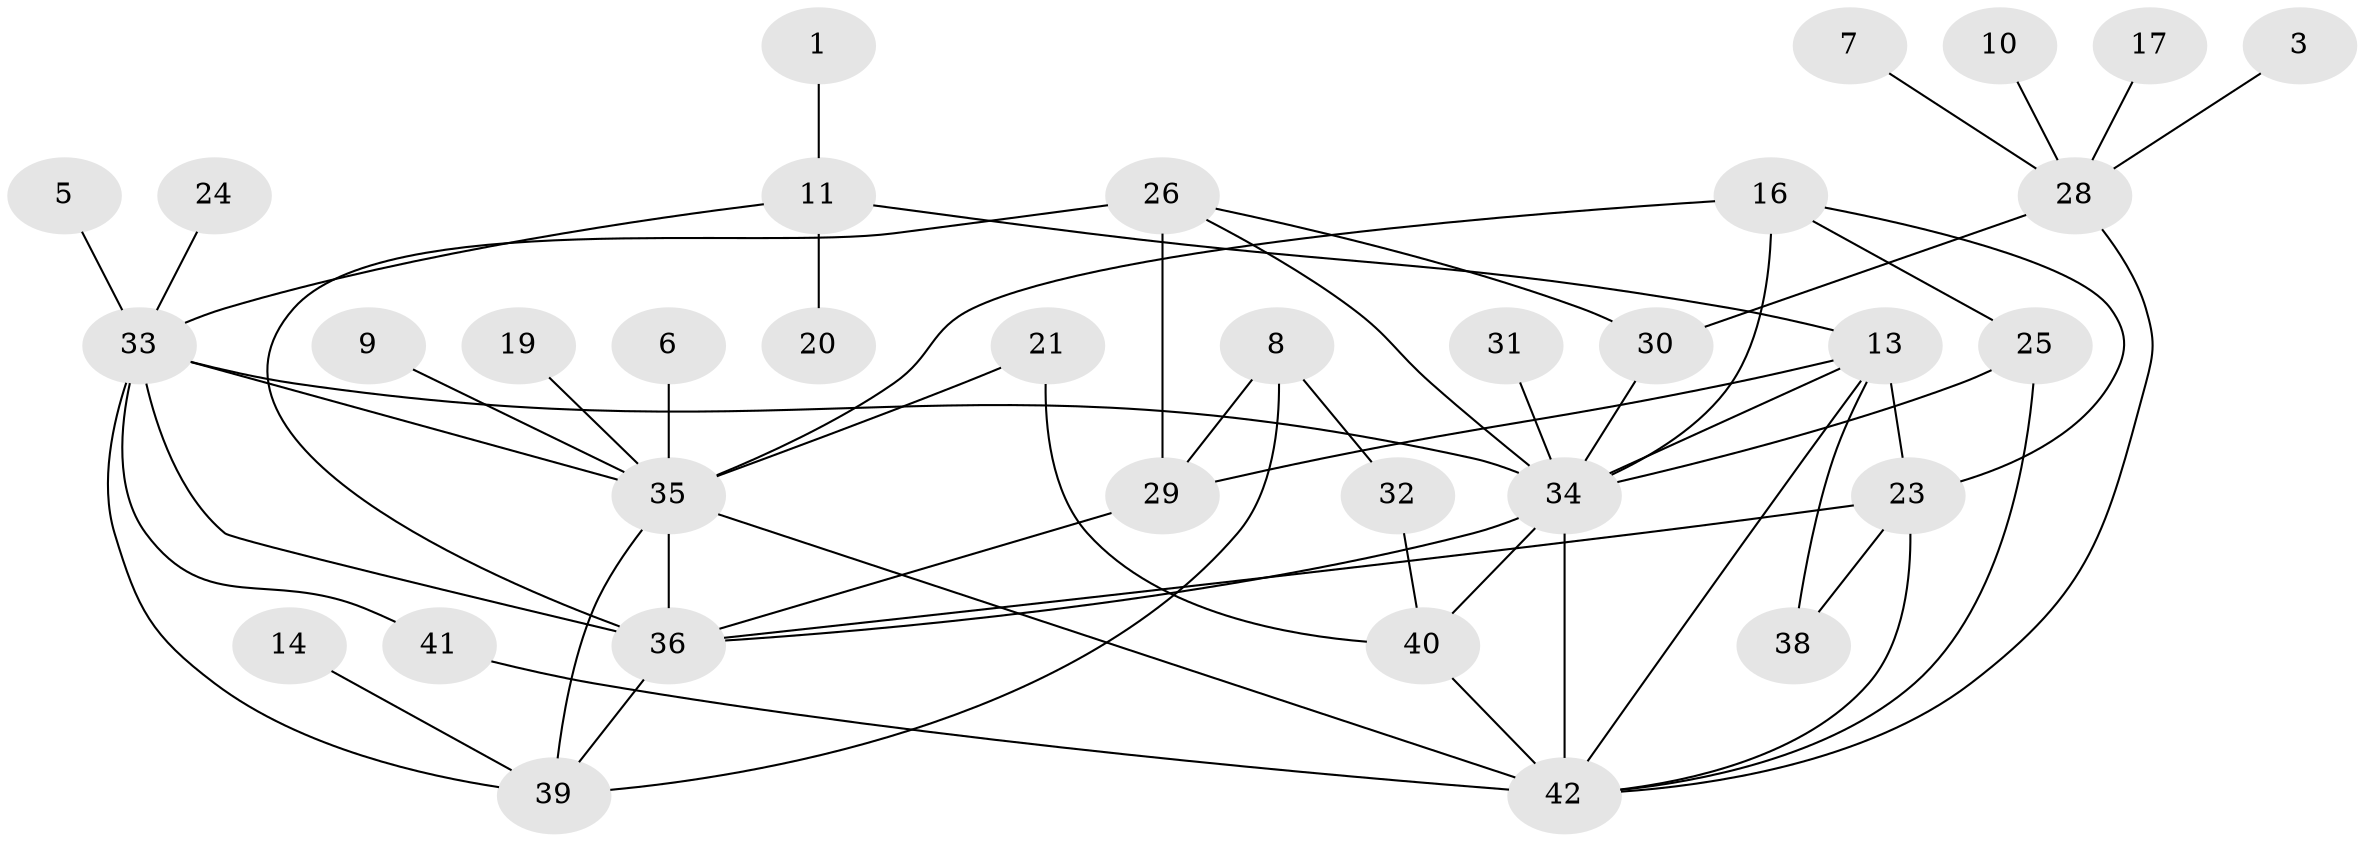 // original degree distribution, {2: 0.17857142857142858, 1: 0.25, 4: 0.19047619047619047, 5: 0.10714285714285714, 0: 0.08333333333333333, 3: 0.15476190476190477, 6: 0.023809523809523808, 9: 0.011904761904761904}
// Generated by graph-tools (version 1.1) at 2025/49/03/09/25 03:49:07]
// undirected, 34 vertices, 57 edges
graph export_dot {
graph [start="1"]
  node [color=gray90,style=filled];
  1;
  3;
  5;
  6;
  7;
  8;
  9;
  10;
  11;
  13;
  14;
  16;
  17;
  19;
  20;
  21;
  23;
  24;
  25;
  26;
  28;
  29;
  30;
  31;
  32;
  33;
  34;
  35;
  36;
  38;
  39;
  40;
  41;
  42;
  1 -- 11 [weight=1.0];
  3 -- 28 [weight=1.0];
  5 -- 33 [weight=1.0];
  6 -- 35 [weight=2.0];
  7 -- 28 [weight=1.0];
  8 -- 29 [weight=1.0];
  8 -- 32 [weight=1.0];
  8 -- 39 [weight=1.0];
  9 -- 35 [weight=1.0];
  10 -- 28 [weight=1.0];
  11 -- 13 [weight=1.0];
  11 -- 20 [weight=1.0];
  11 -- 33 [weight=1.0];
  13 -- 23 [weight=1.0];
  13 -- 29 [weight=1.0];
  13 -- 34 [weight=2.0];
  13 -- 38 [weight=1.0];
  13 -- 42 [weight=1.0];
  14 -- 39 [weight=1.0];
  16 -- 23 [weight=1.0];
  16 -- 25 [weight=1.0];
  16 -- 34 [weight=2.0];
  16 -- 35 [weight=1.0];
  17 -- 28 [weight=1.0];
  19 -- 35 [weight=1.0];
  21 -- 35 [weight=1.0];
  21 -- 40 [weight=1.0];
  23 -- 36 [weight=1.0];
  23 -- 38 [weight=1.0];
  23 -- 42 [weight=1.0];
  24 -- 33 [weight=1.0];
  25 -- 34 [weight=1.0];
  25 -- 42 [weight=1.0];
  26 -- 29 [weight=1.0];
  26 -- 30 [weight=1.0];
  26 -- 34 [weight=1.0];
  26 -- 36 [weight=2.0];
  28 -- 30 [weight=1.0];
  28 -- 42 [weight=1.0];
  29 -- 36 [weight=1.0];
  30 -- 34 [weight=1.0];
  31 -- 34 [weight=1.0];
  32 -- 40 [weight=1.0];
  33 -- 34 [weight=1.0];
  33 -- 35 [weight=1.0];
  33 -- 36 [weight=2.0];
  33 -- 39 [weight=1.0];
  33 -- 41 [weight=1.0];
  34 -- 36 [weight=1.0];
  34 -- 40 [weight=1.0];
  34 -- 42 [weight=3.0];
  35 -- 36 [weight=1.0];
  35 -- 39 [weight=1.0];
  35 -- 42 [weight=2.0];
  36 -- 39 [weight=1.0];
  40 -- 42 [weight=1.0];
  41 -- 42 [weight=1.0];
}
